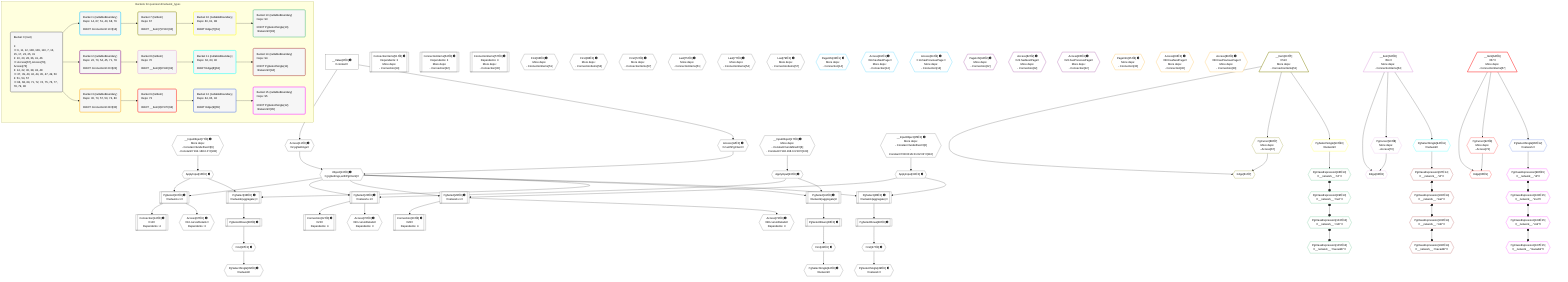 %%{init: {'themeVariables': { 'fontSize': '12px'}}}%%
graph TD
    classDef path fill:#eee,stroke:#000,color:#000
    classDef plan fill:#fff,stroke-width:1px,color:#000
    classDef itemplan fill:#fff,stroke-width:2px,color:#000
    classDef unbatchedplan fill:#dff,stroke-width:1px,color:#000
    classDef sideeffectplan fill:#fcc,stroke-width:2px,color:#000
    classDef bucket fill:#f6f6f6,color:#000,stroke-width:2px,text-align:left

    subgraph "Buckets for queries/v4/network_types"
    Bucket0("Bucket 0 (root)<br /><br />1: <br />ᐳ: 6, 11, 12, 108, 109, 110, 7, 13, 15, 17, 23, 25, 31<br />2: 10, 20, 28, 36, 41, 46<br />ᐳ: Access[67], Access[70], Access[73]<br />3: 14, 22, 30, 38, 43, 48<br />ᐳ: 37, 39, 40, 42, 44, 45, 47, 49, 50<br />4: 51, 54, 57<br />ᐳ: 66, 68, 69, 71, 72, 74, 75, 76, 77, 78, 79, 80"):::bucket
    Bucket1("Bucket 1 (nullableBoundary)<br />Deps: 14, 67, 51, 40, 68, 76<br /><br />ROOT Connectionᐸ10ᐳ[14]"):::bucket
    Bucket2("Bucket 2 (nullableBoundary)<br />Deps: 22, 70, 54, 45, 71, 78<br /><br />ROOT Connectionᐸ20ᐳ[22]"):::bucket
    Bucket3("Bucket 3 (nullableBoundary)<br />Deps: 30, 73, 57, 50, 74, 80<br /><br />ROOT Connectionᐸ28ᐳ[30]"):::bucket
    Bucket7("Bucket 7 (listItem)<br />Deps: 67<br /><br />ROOT __Item{7}ᐸ51ᐳ[60]"):::bucket
    Bucket8("Bucket 8 (listItem)<br />Deps: 70<br /><br />ROOT __Item{8}ᐸ54ᐳ[62]"):::bucket
    Bucket9("Bucket 9 (listItem)<br />Deps: 73<br /><br />ROOT __Item{9}ᐸ57ᐳ[64]"):::bucket
    Bucket10("Bucket 10 (nullableBoundary)<br />Deps: 60, 61, 88<br /><br />ROOT Edge{7}[61]"):::bucket
    Bucket11("Bucket 11 (nullableBoundary)<br />Deps: 62, 63, 90<br /><br />ROOT Edge{8}[63]"):::bucket
    Bucket12("Bucket 12 (nullableBoundary)<br />Deps: 64, 65, 92<br /><br />ROOT Edge{9}[65]"):::bucket
    Bucket13("Bucket 13 (nullableBoundary)<br />Deps: 93<br /><br />ROOT PgSelectSingle{10}ᐸnetworkᐳ[93]"):::bucket
    Bucket14("Bucket 14 (nullableBoundary)<br />Deps: 94<br /><br />ROOT PgSelectSingle{11}ᐸnetworkᐳ[94]"):::bucket
    Bucket15("Bucket 15 (nullableBoundary)<br />Deps: 95<br /><br />ROOT PgSelectSingle{12}ᐸnetworkᐳ[95]"):::bucket
    end
    Bucket0 --> Bucket1 & Bucket2 & Bucket3
    Bucket1 --> Bucket7
    Bucket2 --> Bucket8
    Bucket3 --> Bucket9
    Bucket7 --> Bucket10
    Bucket8 --> Bucket11
    Bucket9 --> Bucket12
    Bucket10 --> Bucket13
    Bucket11 --> Bucket14
    Bucket12 --> Bucket15

    %% plan dependencies
    __InputObject7{{"__InputObject[7∈0] ➊<br />More deps:<br />- Constantᐸundefinedᐳ[6]<br />- Constantᐸ'192.168.0.0'ᐳ[108]"}}:::plan
    PgSelect10[["PgSelect[10∈0] ➊<br />ᐸnetwork+1ᐳ"]]:::plan
    Object13{{"Object[13∈0] ➊<br />ᐸ{pgSettings,withPgClient}ᐳ"}}:::plan
    ApplyInput15{{"ApplyInput[15∈0] ➊"}}:::plan
    Object13 & ApplyInput15 --> PgSelect10
    Access11{{"Access[11∈0] ➊<br />ᐸ2.pgSettingsᐳ"}}:::plan
    Access12{{"Access[12∈0] ➊<br />ᐸ2.withPgClientᐳ"}}:::plan
    Access11 & Access12 --> Object13
    __InputObject17{{"__InputObject[17∈0] ➊<br />More deps:<br />- Constantᐸundefinedᐳ[6]<br />- Constantᐸ'192.168.0.0/16'ᐳ[109]"}}:::plan
    PgSelect20[["PgSelect[20∈0] ➊<br />ᐸnetwork+1ᐳ"]]:::plan
    ApplyInput23{{"ApplyInput[23∈0] ➊"}}:::plan
    Object13 & ApplyInput23 --> PgSelect20
    __InputObject25{{"__InputObject[25∈0] ➊<br />More deps:<br />- Constantᐸundefinedᐳ[6]<br />- Constantᐸ'08:00:2b:01:02:03'ᐳ[110]"}}:::plan
    PgSelect28[["PgSelect[28∈0] ➊<br />ᐸnetwork+1ᐳ"]]:::plan
    ApplyInput31{{"ApplyInput[31∈0] ➊"}}:::plan
    Object13 & ApplyInput31 --> PgSelect28
    PgSelect36[["PgSelect[36∈0] ➊<br />ᐸnetwork(aggregate)ᐳ"]]:::plan
    Object13 & ApplyInput15 --> PgSelect36
    PgSelect41[["PgSelect[41∈0] ➊<br />ᐸnetwork(aggregate)ᐳ"]]:::plan
    Object13 & ApplyInput23 --> PgSelect41
    PgSelect46[["PgSelect[46∈0] ➊<br />ᐸnetwork(aggregate)ᐳ"]]:::plan
    Object13 & ApplyInput31 --> PgSelect46
    __Value2["__Value[2∈0] ➊<br />ᐸcontextᐳ"]:::plan
    __Value2 --> Access11
    __Value2 --> Access12
    Connection14[["Connection[14∈0] ➊<br />ᐸ10ᐳ<br />Dependents: 4"]]:::plan
    PgSelect10 --> Connection14
    __InputObject7 --> ApplyInput15
    Connection22[["Connection[22∈0] ➊<br />ᐸ20ᐳ<br />Dependents: 4"]]:::plan
    PgSelect20 --> Connection22
    __InputObject17 --> ApplyInput23
    Connection30[["Connection[30∈0] ➊<br />ᐸ28ᐳ<br />Dependents: 4"]]:::plan
    PgSelect28 --> Connection30
    __InputObject25 --> ApplyInput31
    First37{{"First[37∈0] ➊"}}:::plan
    PgSelectRows38[["PgSelectRows[38∈0] ➊"]]:::plan
    PgSelectRows38 --> First37
    PgSelect36 --> PgSelectRows38
    PgSelectSingle39{{"PgSelectSingle[39∈0] ➊<br />ᐸnetworkᐳ"}}:::plan
    First37 --> PgSelectSingle39
    First42{{"First[42∈0] ➊"}}:::plan
    PgSelectRows43[["PgSelectRows[43∈0] ➊"]]:::plan
    PgSelectRows43 --> First42
    PgSelect41 --> PgSelectRows43
    PgSelectSingle44{{"PgSelectSingle[44∈0] ➊<br />ᐸnetworkᐳ"}}:::plan
    First42 --> PgSelectSingle44
    First47{{"First[47∈0] ➊"}}:::plan
    PgSelectRows48[["PgSelectRows[48∈0] ➊"]]:::plan
    PgSelectRows48 --> First47
    PgSelect46 --> PgSelectRows48
    PgSelectSingle49{{"PgSelectSingle[49∈0] ➊<br />ᐸnetworkᐳ"}}:::plan
    First47 --> PgSelectSingle49
    ConnectionItems51[["ConnectionItems[51∈0] ➊<br />Dependents: 3<br />More deps:<br />- Connection[14]"]]:::plan
    ConnectionItems54[["ConnectionItems[54∈0] ➊<br />Dependents: 3<br />More deps:<br />- Connection[22]"]]:::plan
    ConnectionItems57[["ConnectionItems[57∈0] ➊<br />Dependents: 3<br />More deps:<br />- Connection[30]"]]:::plan
    First66{{"First[66∈0] ➊<br />More deps:<br />- ConnectionItems[51]"}}:::plan
    Access67{{"Access[67∈0] ➊<br />ᐸ10.cursorDetailsᐳ<br />Dependents: 3"}}:::plan
    PgSelect10 --> Access67
    First69{{"First[69∈0] ➊<br />More deps:<br />- ConnectionItems[54]"}}:::plan
    Access70{{"Access[70∈0] ➊<br />ᐸ20.cursorDetailsᐳ<br />Dependents: 3"}}:::plan
    PgSelect20 --> Access70
    First72{{"First[72∈0] ➊<br />More deps:<br />- ConnectionItems[57]"}}:::plan
    Access73{{"Access[73∈0] ➊<br />ᐸ28.cursorDetailsᐳ<br />Dependents: 3"}}:::plan
    PgSelect28 --> Access73
    Last75{{"Last[75∈0] ➊<br />More deps:<br />- ConnectionItems[51]"}}:::plan
    Last77{{"Last[77∈0] ➊<br />More deps:<br />- ConnectionItems[54]"}}:::plan
    Last79{{"Last[79∈0] ➊<br />More deps:<br />- ConnectionItems[57]"}}:::plan
    PageInfo33{{"PageInfo[33∈1] ➊<br />More deps:<br />- Connection[14]"}}:::plan
    Access81{{"Access[81∈1] ➊<br />ᐸ14.hasNextPageᐳ<br />More deps:<br />- Connection[14]"}}:::plan
    Access84{{"Access[84∈1] ➊<br />ᐸ14.hasPreviousPageᐳ<br />More deps:<br />- Connection[14]"}}:::plan
    PageInfo34{{"PageInfo[34∈2] ➊<br />More deps:<br />- Connection[22]"}}:::plan
    Access82{{"Access[82∈2] ➊<br />ᐸ22.hasNextPageᐳ<br />More deps:<br />- Connection[22]"}}:::plan
    Access85{{"Access[85∈2] ➊<br />ᐸ22.hasPreviousPageᐳ<br />More deps:<br />- Connection[22]"}}:::plan
    PageInfo35{{"PageInfo[35∈3] ➊<br />More deps:<br />- Connection[30]"}}:::plan
    Access83{{"Access[83∈3] ➊<br />ᐸ30.hasNextPageᐳ<br />More deps:<br />- Connection[30]"}}:::plan
    Access86{{"Access[86∈3] ➊<br />ᐸ30.hasPreviousPageᐳ<br />More deps:<br />- Connection[30]"}}:::plan
    Edge61{{"Edge[61∈7]"}}:::plan
    __Item60[/"__Item[60∈7]<br />ᐸ51ᐳ<br />More deps:<br />- ConnectionItems[51]"\]:::itemplan
    PgCursor88{{"PgCursor[88∈7]<br />More deps:<br />- Access[67]"}}:::plan
    __Item60 & PgCursor88 --> Edge61
    __Item60 --> PgCursor88
    Edge63{{"Edge[63∈8]"}}:::plan
    __Item62[/"__Item[62∈8]<br />ᐸ54ᐳ<br />More deps:<br />- ConnectionItems[54]"\]:::itemplan
    PgCursor90{{"PgCursor[90∈8]<br />More deps:<br />- Access[70]"}}:::plan
    __Item62 & PgCursor90 --> Edge63
    __Item62 --> PgCursor90
    Edge65{{"Edge[65∈9]"}}:::plan
    __Item64[/"__Item[64∈9]<br />ᐸ57ᐳ<br />More deps:<br />- ConnectionItems[57]"\]:::itemplan
    PgCursor92{{"PgCursor[92∈9]<br />More deps:<br />- Access[73]"}}:::plan
    __Item64 & PgCursor92 --> Edge65
    __Item64 --> PgCursor92
    PgSelectSingle93{{"PgSelectSingle[93∈10]<br />ᐸnetworkᐳ"}}:::plan
    __Item60 --> PgSelectSingle93
    PgSelectSingle94{{"PgSelectSingle[94∈11]<br />ᐸnetworkᐳ"}}:::plan
    __Item62 --> PgSelectSingle94
    PgSelectSingle95{{"PgSelectSingle[95∈12]<br />ᐸnetworkᐳ"}}:::plan
    __Item64 --> PgSelectSingle95
    PgClassExpression96{{"PgClassExpression[96∈13]<br />ᐸ__network__.”id”ᐳ"}}:::plan
    PgSelectSingle93 --> PgClassExpression96
    PgClassExpression99{{"PgClassExpression[99∈13]<br />ᐸ__network__.”inet”ᐳ"}}:::plan
    PgClassExpression96 o--o PgClassExpression99
    PgClassExpression102{{"PgClassExpression[102∈13]<br />ᐸ__network__.”cidr”ᐳ"}}:::plan
    PgClassExpression99 o--o PgClassExpression102
    PgClassExpression105{{"PgClassExpression[105∈13]<br />ᐸ__network__.”macaddr”ᐳ"}}:::plan
    PgClassExpression102 o--o PgClassExpression105
    PgClassExpression97{{"PgClassExpression[97∈14]<br />ᐸ__network__.”id”ᐳ"}}:::plan
    PgSelectSingle94 --> PgClassExpression97
    PgClassExpression100{{"PgClassExpression[100∈14]<br />ᐸ__network__.”inet”ᐳ"}}:::plan
    PgClassExpression97 o--o PgClassExpression100
    PgClassExpression103{{"PgClassExpression[103∈14]<br />ᐸ__network__.”cidr”ᐳ"}}:::plan
    PgClassExpression100 o--o PgClassExpression103
    PgClassExpression106{{"PgClassExpression[106∈14]<br />ᐸ__network__.”macaddr”ᐳ"}}:::plan
    PgClassExpression103 o--o PgClassExpression106
    PgClassExpression98{{"PgClassExpression[98∈15]<br />ᐸ__network__.”id”ᐳ"}}:::plan
    PgSelectSingle95 --> PgClassExpression98
    PgClassExpression101{{"PgClassExpression[101∈15]<br />ᐸ__network__.”inet”ᐳ"}}:::plan
    PgClassExpression98 o--o PgClassExpression101
    PgClassExpression104{{"PgClassExpression[104∈15]<br />ᐸ__network__.”cidr”ᐳ"}}:::plan
    PgClassExpression101 o--o PgClassExpression104
    PgClassExpression107{{"PgClassExpression[107∈15]<br />ᐸ__network__.”macaddr”ᐳ"}}:::plan
    PgClassExpression104 o--o PgClassExpression107

    %% define steps
    classDef bucket0 stroke:#696969
    class Bucket0,__Value2,__InputObject7,PgSelect10,Access11,Access12,Object13,Connection14,ApplyInput15,__InputObject17,PgSelect20,Connection22,ApplyInput23,__InputObject25,PgSelect28,Connection30,ApplyInput31,PgSelect36,First37,PgSelectRows38,PgSelectSingle39,PgSelect41,First42,PgSelectRows43,PgSelectSingle44,PgSelect46,First47,PgSelectRows48,PgSelectSingle49,ConnectionItems51,ConnectionItems54,ConnectionItems57,First66,Access67,First69,Access70,First72,Access73,Last75,Last77,Last79 bucket0
    classDef bucket1 stroke:#00bfff
    class Bucket1,PageInfo33,Access81,Access84 bucket1
    classDef bucket2 stroke:#7f007f
    class Bucket2,PageInfo34,Access82,Access85 bucket2
    classDef bucket3 stroke:#ffa500
    class Bucket3,PageInfo35,Access83,Access86 bucket3
    classDef bucket7 stroke:#808000
    class Bucket7,__Item60,Edge61,PgCursor88 bucket7
    classDef bucket8 stroke:#dda0dd
    class Bucket8,__Item62,Edge63,PgCursor90 bucket8
    classDef bucket9 stroke:#ff0000
    class Bucket9,__Item64,Edge65,PgCursor92 bucket9
    classDef bucket10 stroke:#ffff00
    class Bucket10,PgSelectSingle93 bucket10
    classDef bucket11 stroke:#00ffff
    class Bucket11,PgSelectSingle94 bucket11
    classDef bucket12 stroke:#4169e1
    class Bucket12,PgSelectSingle95 bucket12
    classDef bucket13 stroke:#3cb371
    class Bucket13,PgClassExpression96,PgClassExpression99,PgClassExpression102,PgClassExpression105 bucket13
    classDef bucket14 stroke:#a52a2a
    class Bucket14,PgClassExpression97,PgClassExpression100,PgClassExpression103,PgClassExpression106 bucket14
    classDef bucket15 stroke:#ff00ff
    class Bucket15,PgClassExpression98,PgClassExpression101,PgClassExpression104,PgClassExpression107 bucket15